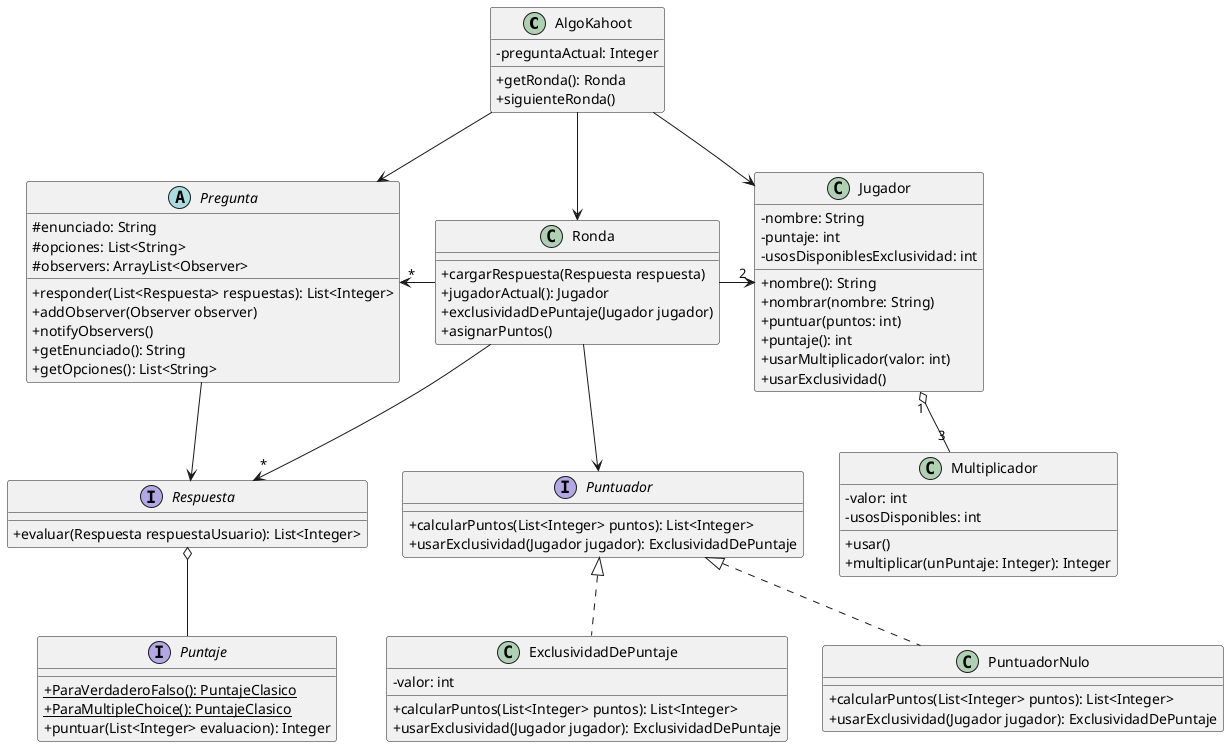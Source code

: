 @startuml
skinparam classAttributeIconSize 0

class AlgoKahoot {
    - preguntaActual: Integer
    + getRonda(): Ronda
    + siguienteRonda()
}

abstract class Pregunta {
    # enunciado: String
    # opciones: List<String>
    # observers: ArrayList<Observer>
    + responder(List<Respuesta> respuestas): List<Integer>
    + addObserver(Observer observer)
    + notifyObservers()
    + getEnunciado(): String
    + getOpciones(): List<String>
}

interface Puntaje {
    + {static} ParaVerdaderoFalso(): PuntajeClasico
    + {static} ParaMultipleChoice(): PuntajeClasico
    + puntuar(List<Integer> evaluacion): Integer
}

class Jugador {
    - nombre: String
    - puntaje: int
    - usosDisponiblesExclusividad: int
    + nombre(): String
    + nombrar(nombre: String)
    + puntuar(puntos: int)
    + puntaje(): int
    + usarMultiplicador(valor: int)
    + usarExclusividad()
}

class Ronda {
    + cargarRespuesta(Respuesta respuesta)
    + jugadorActual(): Jugador
    + exclusividadDePuntaje(Jugador jugador)
    + asignarPuntos()
}

class ExclusividadDePuntaje {
    - valor: int
    + calcularPuntos(List<Integer> puntos): List<Integer>
    + usarExclusividad(Jugador jugador): ExclusividadDePuntaje
}
class Multiplicador {
    - valor: int
    - usosDisponibles: int
    + usar()
    + multiplicar(unPuntaje: Integer): Integer
}
interface Puntuador {
    + calcularPuntos(List<Integer> puntos): List<Integer>
    + usarExclusividad(Jugador jugador): ExclusividadDePuntaje
}
class PuntuadorNulo {
    + calcularPuntos(List<Integer> puntos): List<Integer>
    + usarExclusividad(Jugador jugador): ExclusividadDePuntaje
}

interface Respuesta {
    + evaluar(Respuesta respuestaUsuario): List<Integer>
}


'Ordenamiento De Cuadrados

'Herencia --|> cumple la relación 'es un'

'Asociacion --> un objeto guarda a otro
Pregunta --> Respuesta
Ronda -left-> "*" Pregunta
Ronda -down-> Puntuador
Ronda --> "*" Respuesta
Ronda -right-> "2" Jugador
AlgoKahoot --> Pregunta
AlgoKahoot -down-> Ronda
AlgoKahoot -down-> Jugador

'Agregacion --o un objeto esta compuesto por otro pero no lo necesita para vivir
Jugador "1" o-- "3" Multiplicador
Respuesta o-- Puntaje

'Composicion --* un objeto es dueño de otro

'Dependencia ..> un objeto utiliza a otro porque lo recibe/devuelve

'Interfaces ..|> colección de declaraciones de métodos sin implemetnar
ExclusividadDePuntaje .up.|> Puntuador
PuntuadorNulo .up.|> Puntuador


@enduml